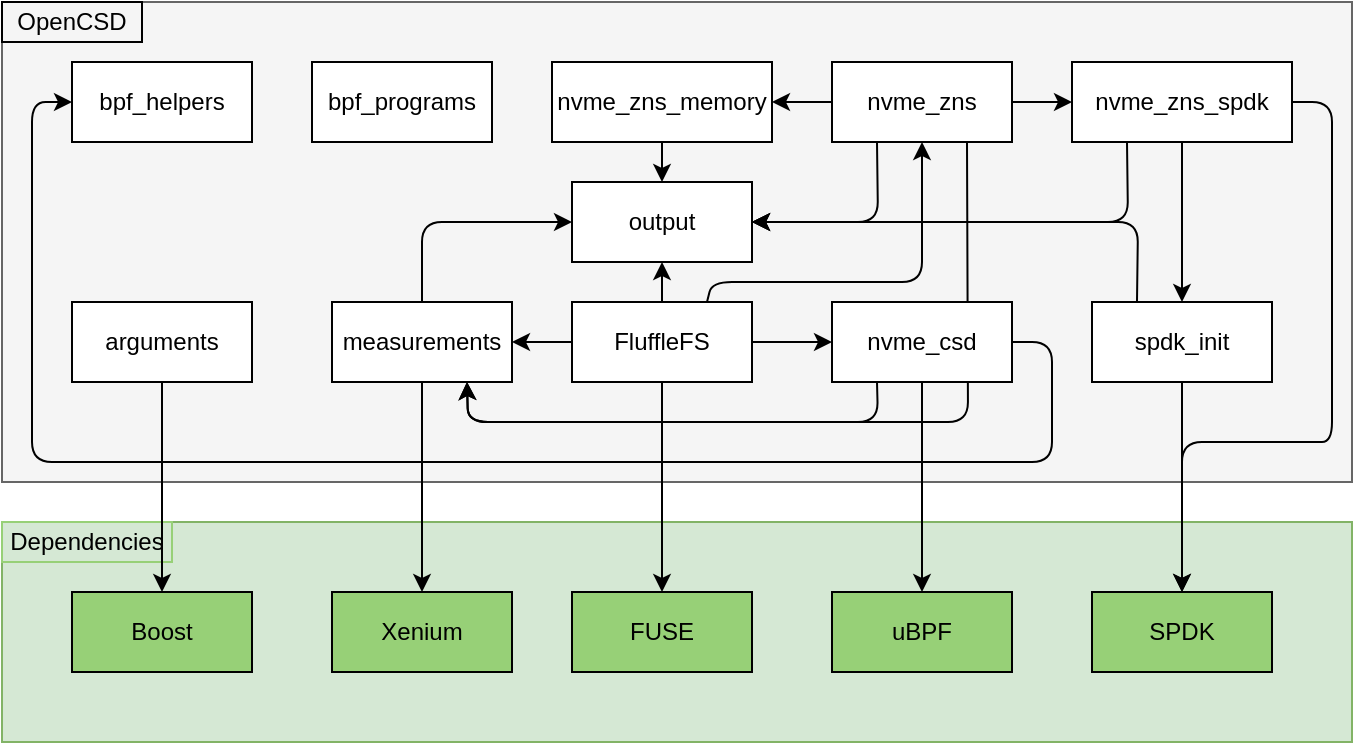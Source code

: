 <mxfile version="15.9.6" type="device"><diagram id="KccikMxwdwWxa0a3TGV7" name="Page-1"><mxGraphModel dx="978" dy="533" grid="1" gridSize="10" guides="1" tooltips="1" connect="1" arrows="1" fold="1" page="1" pageScale="1" pageWidth="850" pageHeight="1100" math="0" shadow="0"><root><mxCell id="0"/><mxCell id="1" parent="0"/><mxCell id="ZWfoni1mlvC_uv2Gavwd-1" value="" style="rounded=0;whiteSpace=wrap;html=1;fillColor=#f5f5f5;strokeColor=#666666;fontColor=#333333;" vertex="1" parent="1"><mxGeometry x="75" y="140" width="675" height="240" as="geometry"/></mxCell><mxCell id="ZWfoni1mlvC_uv2Gavwd-2" value="" style="rounded=0;whiteSpace=wrap;html=1;fillColor=#d5e8d4;strokeColor=#82b366;" vertex="1" parent="1"><mxGeometry x="75" y="400" width="675" height="110" as="geometry"/></mxCell><mxCell id="ZWfoni1mlvC_uv2Gavwd-3" value="OpenCSD" style="text;html=1;fillColor=none;align=center;verticalAlign=middle;whiteSpace=wrap;rounded=0;strokeColor=#000000;" vertex="1" parent="1"><mxGeometry x="75" y="140" width="70" height="20" as="geometry"/></mxCell><mxCell id="ZWfoni1mlvC_uv2Gavwd-4" value="Dependencies" style="text;html=1;fillColor=none;align=center;verticalAlign=middle;whiteSpace=wrap;rounded=0;strokeColor=#97D077;" vertex="1" parent="1"><mxGeometry x="75" y="400" width="85" height="20" as="geometry"/></mxCell><mxCell id="ZWfoni1mlvC_uv2Gavwd-5" value="arguments" style="rounded=0;whiteSpace=wrap;html=1;" vertex="1" parent="1"><mxGeometry x="110" y="290" width="90" height="40" as="geometry"/></mxCell><mxCell id="ZWfoni1mlvC_uv2Gavwd-6" value="measurements" style="rounded=0;whiteSpace=wrap;html=1;" vertex="1" parent="1"><mxGeometry x="240" y="290" width="90" height="40" as="geometry"/></mxCell><mxCell id="ZWfoni1mlvC_uv2Gavwd-7" value="bpf_helpers" style="rounded=0;whiteSpace=wrap;html=1;" vertex="1" parent="1"><mxGeometry x="110" y="170" width="90" height="40" as="geometry"/></mxCell><mxCell id="ZWfoni1mlvC_uv2Gavwd-8" value="bpf_programs" style="rounded=0;whiteSpace=wrap;html=1;" vertex="1" parent="1"><mxGeometry x="230" y="170" width="90" height="40" as="geometry"/></mxCell><mxCell id="ZWfoni1mlvC_uv2Gavwd-9" value="FluffleFS" style="rounded=0;whiteSpace=wrap;html=1;" vertex="1" parent="1"><mxGeometry x="360" y="290" width="90" height="40" as="geometry"/></mxCell><mxCell id="ZWfoni1mlvC_uv2Gavwd-11" value="nvme_zns" style="rounded=0;whiteSpace=wrap;html=1;" vertex="1" parent="1"><mxGeometry x="490" y="170" width="90" height="40" as="geometry"/></mxCell><mxCell id="ZWfoni1mlvC_uv2Gavwd-12" value="nvme_zns_memory" style="rounded=0;whiteSpace=wrap;html=1;" vertex="1" parent="1"><mxGeometry x="350" y="170" width="110" height="40" as="geometry"/></mxCell><mxCell id="ZWfoni1mlvC_uv2Gavwd-13" value="output" style="rounded=0;whiteSpace=wrap;html=1;" vertex="1" parent="1"><mxGeometry x="360" y="230" width="90" height="40" as="geometry"/></mxCell><mxCell id="ZWfoni1mlvC_uv2Gavwd-14" value="spdk_init" style="rounded=0;whiteSpace=wrap;html=1;" vertex="1" parent="1"><mxGeometry x="620" y="290" width="90" height="40" as="geometry"/></mxCell><mxCell id="ZWfoni1mlvC_uv2Gavwd-15" value="" style="group;fontSize=12;" vertex="1" connectable="0" parent="1"><mxGeometry x="110" y="435" width="90" height="40" as="geometry"/></mxCell><mxCell id="ZWfoni1mlvC_uv2Gavwd-16" value="" style="group" vertex="1" connectable="0" parent="ZWfoni1mlvC_uv2Gavwd-15"><mxGeometry width="90" height="40" as="geometry"/></mxCell><mxCell id="ZWfoni1mlvC_uv2Gavwd-17" value="Boost" style="rounded=0;whiteSpace=wrap;html=1;fillColor=#97D077;" vertex="1" parent="ZWfoni1mlvC_uv2Gavwd-16"><mxGeometry width="90" height="40" as="geometry"/></mxCell><mxCell id="ZWfoni1mlvC_uv2Gavwd-19" value="" style="group;fontSize=12;" vertex="1" connectable="0" parent="1"><mxGeometry x="240" y="435" width="90" height="40" as="geometry"/></mxCell><mxCell id="ZWfoni1mlvC_uv2Gavwd-20" value="" style="group" vertex="1" connectable="0" parent="ZWfoni1mlvC_uv2Gavwd-19"><mxGeometry width="90" height="40" as="geometry"/></mxCell><mxCell id="ZWfoni1mlvC_uv2Gavwd-21" value="Xenium" style="rounded=0;whiteSpace=wrap;html=1;fillColor=#97D077;" vertex="1" parent="ZWfoni1mlvC_uv2Gavwd-20"><mxGeometry width="90" height="40" as="geometry"/></mxCell><mxCell id="ZWfoni1mlvC_uv2Gavwd-22" value="" style="group;fontSize=12;" vertex="1" connectable="0" parent="1"><mxGeometry x="490" y="435" width="90" height="40" as="geometry"/></mxCell><mxCell id="ZWfoni1mlvC_uv2Gavwd-23" value="" style="group" vertex="1" connectable="0" parent="ZWfoni1mlvC_uv2Gavwd-22"><mxGeometry width="90" height="40" as="geometry"/></mxCell><mxCell id="ZWfoni1mlvC_uv2Gavwd-24" value="uBPF" style="rounded=0;whiteSpace=wrap;html=1;fillColor=#97D077;" vertex="1" parent="ZWfoni1mlvC_uv2Gavwd-23"><mxGeometry width="90" height="40" as="geometry"/></mxCell><mxCell id="ZWfoni1mlvC_uv2Gavwd-25" value="" style="group;fontSize=12;" vertex="1" connectable="0" parent="1"><mxGeometry x="620" y="435" width="90" height="40" as="geometry"/></mxCell><mxCell id="ZWfoni1mlvC_uv2Gavwd-26" value="" style="group" vertex="1" connectable="0" parent="ZWfoni1mlvC_uv2Gavwd-25"><mxGeometry width="90" height="40" as="geometry"/></mxCell><mxCell id="ZWfoni1mlvC_uv2Gavwd-27" value="SPDK" style="rounded=0;whiteSpace=wrap;html=1;fillColor=#97D077;" vertex="1" parent="ZWfoni1mlvC_uv2Gavwd-26"><mxGeometry width="90" height="40" as="geometry"/></mxCell><mxCell id="ZWfoni1mlvC_uv2Gavwd-28" value="" style="group" vertex="1" connectable="0" parent="1"><mxGeometry x="360" y="435" width="90" height="40" as="geometry"/></mxCell><mxCell id="ZWfoni1mlvC_uv2Gavwd-29" value="FUSE" style="rounded=0;whiteSpace=wrap;html=1;fillColor=#97D077;" vertex="1" parent="ZWfoni1mlvC_uv2Gavwd-28"><mxGeometry width="90" height="40" as="geometry"/></mxCell><mxCell id="ZWfoni1mlvC_uv2Gavwd-30" value="" style="endArrow=classic;html=1;fillColor=#ffffff;fontSize=10;exitX=0.5;exitY=1;exitDx=0;exitDy=0;entryX=0.5;entryY=0;entryDx=0;entryDy=0;" edge="1" parent="1" source="ZWfoni1mlvC_uv2Gavwd-5" target="ZWfoni1mlvC_uv2Gavwd-17"><mxGeometry width="50" height="50" relative="1" as="geometry"><mxPoint x="130" y="170" as="sourcePoint"/><mxPoint x="170" y="170" as="targetPoint"/></mxGeometry></mxCell><mxCell id="ZWfoni1mlvC_uv2Gavwd-32" value="" style="endArrow=classic;html=1;fillColor=#ffffff;fontSize=10;exitX=0.5;exitY=1;exitDx=0;exitDy=0;entryX=0.5;entryY=0;entryDx=0;entryDy=0;" edge="1" parent="1" source="ZWfoni1mlvC_uv2Gavwd-6" target="ZWfoni1mlvC_uv2Gavwd-21"><mxGeometry width="50" height="50" relative="1" as="geometry"><mxPoint x="165" y="340" as="sourcePoint"/><mxPoint x="165" y="445" as="targetPoint"/></mxGeometry></mxCell><mxCell id="ZWfoni1mlvC_uv2Gavwd-33" value="" style="endArrow=classic;html=1;fillColor=#ffffff;fontSize=10;exitX=0.5;exitY=1;exitDx=0;exitDy=0;entryX=0.5;entryY=0;entryDx=0;entryDy=0;" edge="1" parent="1" source="ZWfoni1mlvC_uv2Gavwd-9" target="ZWfoni1mlvC_uv2Gavwd-29"><mxGeometry width="50" height="50" relative="1" as="geometry"><mxPoint x="295" y="340" as="sourcePoint"/><mxPoint x="295" y="445" as="targetPoint"/></mxGeometry></mxCell><mxCell id="ZWfoni1mlvC_uv2Gavwd-34" value="" style="endArrow=classic;html=1;fillColor=#ffffff;fontSize=10;exitX=0.5;exitY=1;exitDx=0;exitDy=0;entryX=0.5;entryY=0;entryDx=0;entryDy=0;" edge="1" parent="1" source="ZWfoni1mlvC_uv2Gavwd-10" target="ZWfoni1mlvC_uv2Gavwd-24"><mxGeometry width="50" height="50" relative="1" as="geometry"><mxPoint x="415" y="340" as="sourcePoint"/><mxPoint x="415" y="445" as="targetPoint"/></mxGeometry></mxCell><mxCell id="ZWfoni1mlvC_uv2Gavwd-35" value="nvme_zns_spdk" style="rounded=0;whiteSpace=wrap;html=1;" vertex="1" parent="1"><mxGeometry x="610" y="170" width="110" height="40" as="geometry"/></mxCell><mxCell id="ZWfoni1mlvC_uv2Gavwd-37" value="" style="endArrow=classic;html=1;fillColor=#ffffff;fontSize=10;exitX=0.5;exitY=1;exitDx=0;exitDy=0;entryX=0.5;entryY=0;entryDx=0;entryDy=0;" edge="1" parent="1" source="ZWfoni1mlvC_uv2Gavwd-14" target="ZWfoni1mlvC_uv2Gavwd-27"><mxGeometry width="50" height="50" relative="1" as="geometry"><mxPoint x="545" y="340" as="sourcePoint"/><mxPoint x="545" y="445" as="targetPoint"/></mxGeometry></mxCell><mxCell id="ZWfoni1mlvC_uv2Gavwd-38" value="" style="endArrow=classic;html=1;fillColor=#ffffff;fontSize=10;exitX=1;exitY=0.5;exitDx=0;exitDy=0;entryX=0.5;entryY=0;entryDx=0;entryDy=0;" edge="1" parent="1" source="ZWfoni1mlvC_uv2Gavwd-35" target="ZWfoni1mlvC_uv2Gavwd-27"><mxGeometry width="50" height="50" relative="1" as="geometry"><mxPoint x="675" y="340" as="sourcePoint"/><mxPoint x="675" y="445" as="targetPoint"/><Array as="points"><mxPoint x="740" y="190"/><mxPoint x="740" y="360"/><mxPoint x="730" y="360"/><mxPoint x="665" y="360"/></Array></mxGeometry></mxCell><mxCell id="ZWfoni1mlvC_uv2Gavwd-39" value="" style="endArrow=classic;html=1;fillColor=#ffffff;fontSize=10;exitX=0.5;exitY=0;exitDx=0;exitDy=0;entryX=0.5;entryY=1;entryDx=0;entryDy=0;" edge="1" parent="1" source="ZWfoni1mlvC_uv2Gavwd-9" target="ZWfoni1mlvC_uv2Gavwd-13"><mxGeometry width="50" height="50" relative="1" as="geometry"><mxPoint x="415" y="340" as="sourcePoint"/><mxPoint x="415" y="445" as="targetPoint"/></mxGeometry></mxCell><mxCell id="ZWfoni1mlvC_uv2Gavwd-40" value="" style="endArrow=classic;html=1;fillColor=#ffffff;fontSize=10;exitX=1;exitY=0.5;exitDx=0;exitDy=0;entryX=0;entryY=0.5;entryDx=0;entryDy=0;" edge="1" parent="1" source="ZWfoni1mlvC_uv2Gavwd-9" target="ZWfoni1mlvC_uv2Gavwd-10"><mxGeometry width="50" height="50" relative="1" as="geometry"><mxPoint x="415" y="300" as="sourcePoint"/><mxPoint x="415" y="280" as="targetPoint"/></mxGeometry></mxCell><mxCell id="ZWfoni1mlvC_uv2Gavwd-41" value="" style="endArrow=classic;html=1;fillColor=#ffffff;fontSize=10;exitX=0;exitY=0.5;exitDx=0;exitDy=0;entryX=1;entryY=0.5;entryDx=0;entryDy=0;" edge="1" parent="1" source="ZWfoni1mlvC_uv2Gavwd-9" target="ZWfoni1mlvC_uv2Gavwd-6"><mxGeometry width="50" height="50" relative="1" as="geometry"><mxPoint x="460" y="320" as="sourcePoint"/><mxPoint x="500" y="320" as="targetPoint"/></mxGeometry></mxCell><mxCell id="ZWfoni1mlvC_uv2Gavwd-42" value="" style="endArrow=classic;html=1;fillColor=#ffffff;fontSize=10;entryX=0.5;entryY=1;entryDx=0;entryDy=0;exitX=0.75;exitY=0;exitDx=0;exitDy=0;" edge="1" parent="1" source="ZWfoni1mlvC_uv2Gavwd-9" target="ZWfoni1mlvC_uv2Gavwd-11"><mxGeometry width="50" height="50" relative="1" as="geometry"><mxPoint x="430" y="290" as="sourcePoint"/><mxPoint x="415" y="280" as="targetPoint"/><Array as="points"><mxPoint x="430" y="280"/><mxPoint x="535" y="280"/></Array></mxGeometry></mxCell><mxCell id="ZWfoni1mlvC_uv2Gavwd-44" value="" style="endArrow=classic;html=1;fillColor=#ffffff;fontSize=10;exitX=0;exitY=0.5;exitDx=0;exitDy=0;entryX=1;entryY=0.5;entryDx=0;entryDy=0;" edge="1" parent="1" source="ZWfoni1mlvC_uv2Gavwd-11" target="ZWfoni1mlvC_uv2Gavwd-12"><mxGeometry width="50" height="50" relative="1" as="geometry"><mxPoint x="415" y="300" as="sourcePoint"/><mxPoint x="415" y="280" as="targetPoint"/></mxGeometry></mxCell><mxCell id="ZWfoni1mlvC_uv2Gavwd-45" value="" style="endArrow=classic;html=1;fillColor=#ffffff;fontSize=10;exitX=1;exitY=0.5;exitDx=0;exitDy=0;" edge="1" parent="1" source="ZWfoni1mlvC_uv2Gavwd-11" target="ZWfoni1mlvC_uv2Gavwd-35"><mxGeometry width="50" height="50" relative="1" as="geometry"><mxPoint x="500" y="200" as="sourcePoint"/><mxPoint x="480" y="200" as="targetPoint"/></mxGeometry></mxCell><mxCell id="ZWfoni1mlvC_uv2Gavwd-47" value="" style="endArrow=classic;html=1;fillColor=#ffffff;fontSize=10;exitX=0.5;exitY=0;exitDx=0;exitDy=0;entryX=0;entryY=0.5;entryDx=0;entryDy=0;" edge="1" parent="1" source="ZWfoni1mlvC_uv2Gavwd-6" target="ZWfoni1mlvC_uv2Gavwd-13"><mxGeometry width="50" height="50" relative="1" as="geometry"><mxPoint x="295" y="340" as="sourcePoint"/><mxPoint x="295" y="445" as="targetPoint"/><Array as="points"><mxPoint x="285" y="250"/></Array></mxGeometry></mxCell><mxCell id="ZWfoni1mlvC_uv2Gavwd-48" value="" style="endArrow=classic;html=1;fillColor=#ffffff;fontSize=10;exitX=0.25;exitY=1;exitDx=0;exitDy=0;entryX=1;entryY=0.5;entryDx=0;entryDy=0;" edge="1" parent="1" source="ZWfoni1mlvC_uv2Gavwd-11" target="ZWfoni1mlvC_uv2Gavwd-13"><mxGeometry width="50" height="50" relative="1" as="geometry"><mxPoint x="295" y="300" as="sourcePoint"/><mxPoint x="370" y="260" as="targetPoint"/><Array as="points"><mxPoint x="513" y="250"/></Array></mxGeometry></mxCell><mxCell id="ZWfoni1mlvC_uv2Gavwd-50" value="" style="endArrow=classic;html=1;fillColor=#ffffff;fontSize=10;exitX=0.5;exitY=1;exitDx=0;exitDy=0;entryX=0.5;entryY=0;entryDx=0;entryDy=0;" edge="1" parent="1" source="ZWfoni1mlvC_uv2Gavwd-35" target="ZWfoni1mlvC_uv2Gavwd-14"><mxGeometry width="50" height="50" relative="1" as="geometry"><mxPoint x="675" y="340" as="sourcePoint"/><mxPoint x="675" y="445" as="targetPoint"/></mxGeometry></mxCell><mxCell id="ZWfoni1mlvC_uv2Gavwd-51" value="" style="endArrow=classic;html=1;fillColor=#ffffff;fontSize=10;exitX=0.5;exitY=1;exitDx=0;exitDy=0;entryX=0.5;entryY=0;entryDx=0;entryDy=0;" edge="1" parent="1" source="ZWfoni1mlvC_uv2Gavwd-12" target="ZWfoni1mlvC_uv2Gavwd-13"><mxGeometry width="50" height="50" relative="1" as="geometry"><mxPoint x="522.5" y="220" as="sourcePoint"/><mxPoint x="460" y="260" as="targetPoint"/><Array as="points"/></mxGeometry></mxCell><mxCell id="ZWfoni1mlvC_uv2Gavwd-57" value="" style="endArrow=classic;html=1;fillColor=#ffffff;fontSize=10;exitX=0.75;exitY=1;exitDx=0;exitDy=0;entryX=0.75;entryY=1;entryDx=0;entryDy=0;" edge="1" parent="1" source="ZWfoni1mlvC_uv2Gavwd-11" target="ZWfoni1mlvC_uv2Gavwd-6"><mxGeometry width="50" height="50" relative="1" as="geometry"><mxPoint x="561" y="210" as="sourcePoint"/><mxPoint x="310" y="330" as="targetPoint"/><Array as="points"><mxPoint x="558" y="350"/><mxPoint x="308" y="350"/></Array></mxGeometry></mxCell><mxCell id="ZWfoni1mlvC_uv2Gavwd-54" value="" style="endArrow=classic;html=1;fillColor=#ffffff;fontSize=10;exitX=0.25;exitY=1;exitDx=0;exitDy=0;entryX=1;entryY=0.5;entryDx=0;entryDy=0;" edge="1" parent="1" source="ZWfoni1mlvC_uv2Gavwd-35" target="ZWfoni1mlvC_uv2Gavwd-13"><mxGeometry width="50" height="50" relative="1" as="geometry"><mxPoint x="415" y="220" as="sourcePoint"/><mxPoint x="415" y="240" as="targetPoint"/><Array as="points"><mxPoint x="638" y="250"/></Array></mxGeometry></mxCell><mxCell id="ZWfoni1mlvC_uv2Gavwd-55" value="" style="endArrow=classic;html=1;fillColor=#ffffff;fontSize=10;exitX=0.25;exitY=0;exitDx=0;exitDy=0;entryX=1;entryY=0.5;entryDx=0;entryDy=0;" edge="1" parent="1" source="ZWfoni1mlvC_uv2Gavwd-14" target="ZWfoni1mlvC_uv2Gavwd-13"><mxGeometry width="50" height="50" relative="1" as="geometry"><mxPoint x="647.5" y="220" as="sourcePoint"/><mxPoint x="460" y="260" as="targetPoint"/><Array as="points"><mxPoint x="643" y="250"/></Array></mxGeometry></mxCell><mxCell id="ZWfoni1mlvC_uv2Gavwd-56" value="" style="endArrow=classic;html=1;fillColor=#ffffff;fontSize=10;exitX=0.25;exitY=1;exitDx=0;exitDy=0;entryX=0.75;entryY=1;entryDx=0;entryDy=0;" edge="1" parent="1" source="ZWfoni1mlvC_uv2Gavwd-10" target="ZWfoni1mlvC_uv2Gavwd-6"><mxGeometry width="50" height="50" relative="1" as="geometry"><mxPoint x="370" y="320" as="sourcePoint"/><mxPoint x="340" y="320" as="targetPoint"/><Array as="points"><mxPoint x="513" y="350"/><mxPoint x="308" y="350"/></Array></mxGeometry></mxCell><mxCell id="ZWfoni1mlvC_uv2Gavwd-10" value="nvme_csd" style="rounded=0;whiteSpace=wrap;html=1;" vertex="1" parent="1"><mxGeometry x="490" y="290" width="90" height="40" as="geometry"/></mxCell><mxCell id="ZWfoni1mlvC_uv2Gavwd-58" value="" style="endArrow=none;html=1;fillColor=#ffffff;fontSize=10;exitX=0;exitY=0.5;exitDx=0;exitDy=0;entryX=1;entryY=0.5;entryDx=0;entryDy=0;endFill=0;startArrow=classic;startFill=1;" edge="1" parent="1" source="ZWfoni1mlvC_uv2Gavwd-7" target="ZWfoni1mlvC_uv2Gavwd-10"><mxGeometry width="50" height="50" relative="1" as="geometry"><mxPoint x="522.5" y="340" as="sourcePoint"/><mxPoint x="317.5" y="340" as="targetPoint"/><Array as="points"><mxPoint x="90" y="190"/><mxPoint x="90" y="370"/><mxPoint x="600" y="370"/><mxPoint x="600" y="310"/></Array></mxGeometry></mxCell></root></mxGraphModel></diagram></mxfile>